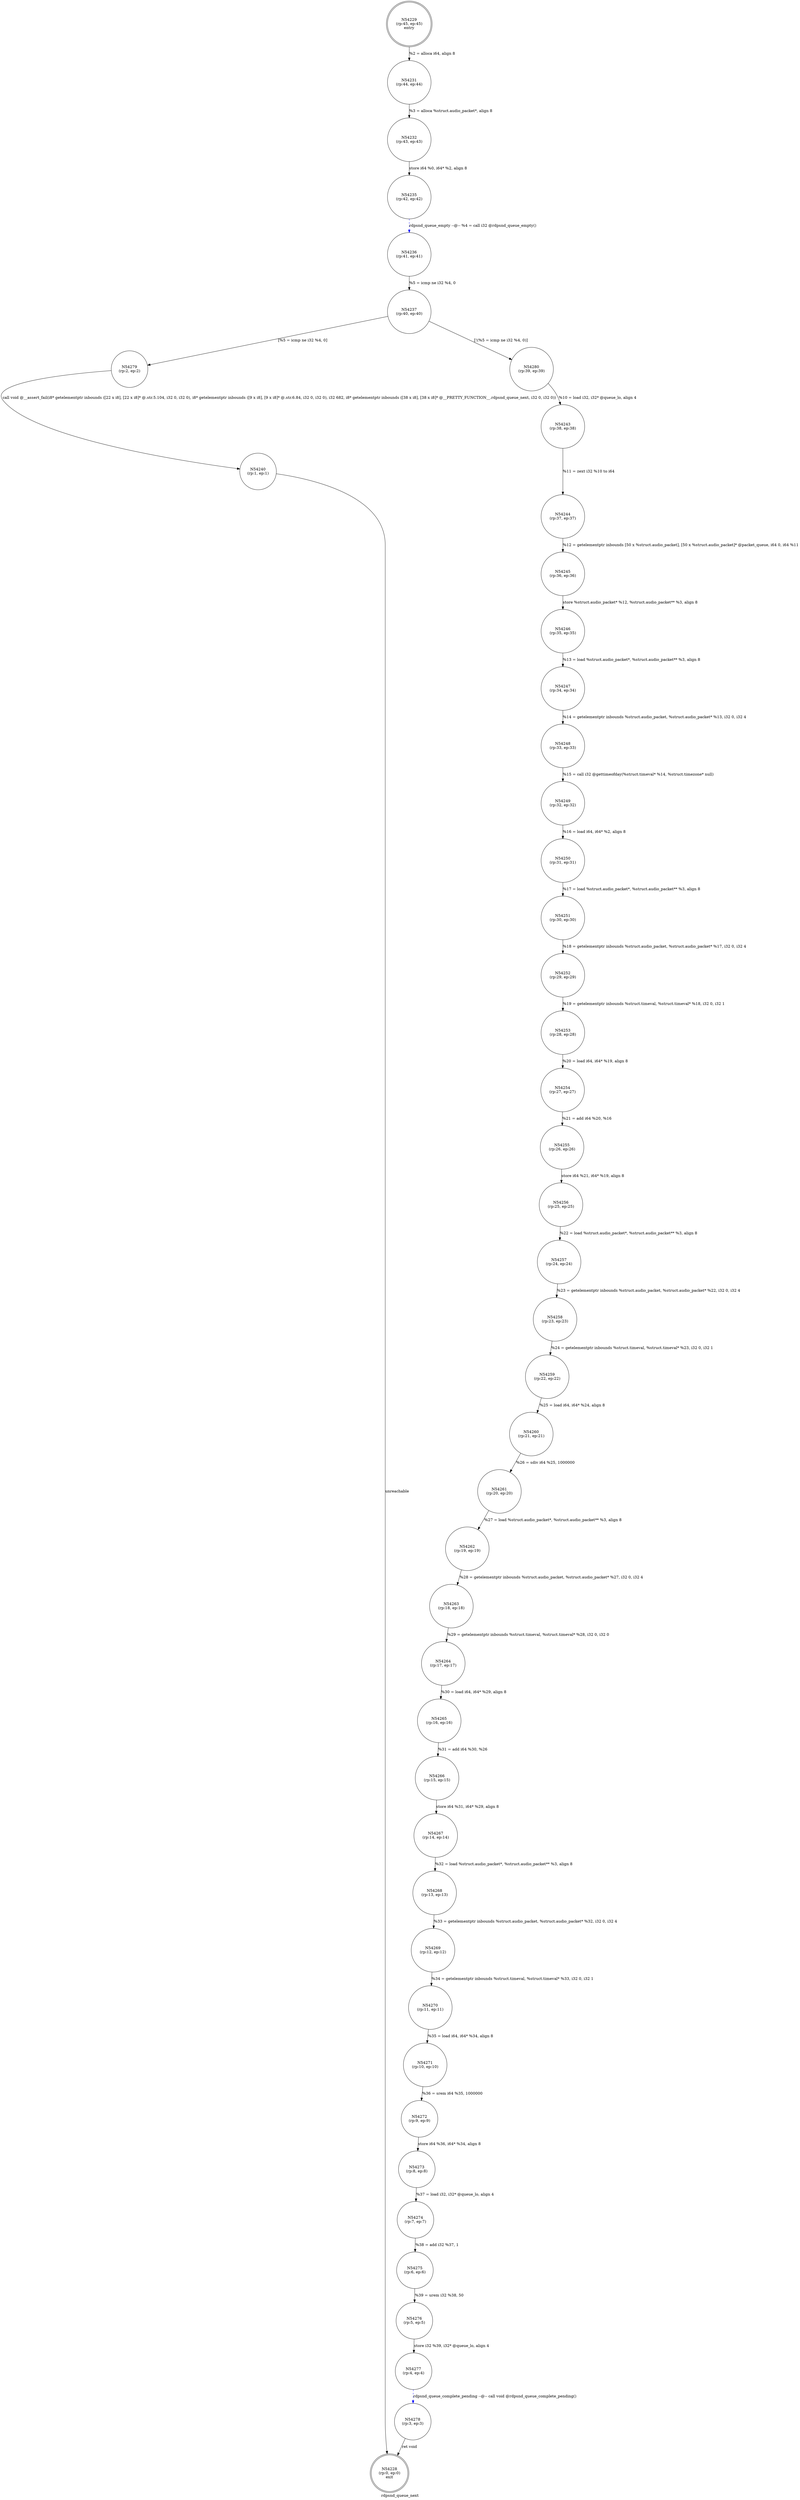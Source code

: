 digraph rdpsnd_queue_next {
label="rdpsnd_queue_next"
54228 [label="N54228\n(rp:0, ep:0)\nexit", shape="doublecircle"]
54229 [label="N54229\n(rp:45, ep:45)\nentry", shape="doublecircle"]
54229 -> 54231 [label="%2 = alloca i64, align 8"]
54231 [label="N54231\n(rp:44, ep:44)", shape="circle"]
54231 -> 54232 [label="%3 = alloca %struct.audio_packet*, align 8"]
54232 [label="N54232\n(rp:43, ep:43)", shape="circle"]
54232 -> 54235 [label="store i64 %0, i64* %2, align 8"]
54235 [label="N54235\n(rp:42, ep:42)", shape="circle"]
54235 -> 54236 [label="rdpsnd_queue_empty --@-- %4 = call i32 @rdpsnd_queue_empty()", style="dashed", color="blue"]
54236 [label="N54236\n(rp:41, ep:41)", shape="circle"]
54236 -> 54237 [label="%5 = icmp ne i32 %4, 0"]
54237 [label="N54237\n(rp:40, ep:40)", shape="circle"]
54237 -> 54279 [label="[%5 = icmp ne i32 %4, 0]"]
54237 -> 54280 [label="[!(%5 = icmp ne i32 %4, 0)]"]
54240 [label="N54240\n(rp:1, ep:1)", shape="circle"]
54240 -> 54228 [label="unreachable"]
54243 [label="N54243\n(rp:38, ep:38)", shape="circle"]
54243 -> 54244 [label="%11 = zext i32 %10 to i64"]
54244 [label="N54244\n(rp:37, ep:37)", shape="circle"]
54244 -> 54245 [label="%12 = getelementptr inbounds [50 x %struct.audio_packet], [50 x %struct.audio_packet]* @packet_queue, i64 0, i64 %11"]
54245 [label="N54245\n(rp:36, ep:36)", shape="circle"]
54245 -> 54246 [label="store %struct.audio_packet* %12, %struct.audio_packet** %3, align 8"]
54246 [label="N54246\n(rp:35, ep:35)", shape="circle"]
54246 -> 54247 [label="%13 = load %struct.audio_packet*, %struct.audio_packet** %3, align 8"]
54247 [label="N54247\n(rp:34, ep:34)", shape="circle"]
54247 -> 54248 [label="%14 = getelementptr inbounds %struct.audio_packet, %struct.audio_packet* %13, i32 0, i32 4"]
54248 [label="N54248\n(rp:33, ep:33)", shape="circle"]
54248 -> 54249 [label="%15 = call i32 @gettimeofday(%struct.timeval* %14, %struct.timezone* null)"]
54249 [label="N54249\n(rp:32, ep:32)", shape="circle"]
54249 -> 54250 [label="%16 = load i64, i64* %2, align 8"]
54250 [label="N54250\n(rp:31, ep:31)", shape="circle"]
54250 -> 54251 [label="%17 = load %struct.audio_packet*, %struct.audio_packet** %3, align 8"]
54251 [label="N54251\n(rp:30, ep:30)", shape="circle"]
54251 -> 54252 [label="%18 = getelementptr inbounds %struct.audio_packet, %struct.audio_packet* %17, i32 0, i32 4"]
54252 [label="N54252\n(rp:29, ep:29)", shape="circle"]
54252 -> 54253 [label="%19 = getelementptr inbounds %struct.timeval, %struct.timeval* %18, i32 0, i32 1"]
54253 [label="N54253\n(rp:28, ep:28)", shape="circle"]
54253 -> 54254 [label="%20 = load i64, i64* %19, align 8"]
54254 [label="N54254\n(rp:27, ep:27)", shape="circle"]
54254 -> 54255 [label="%21 = add i64 %20, %16"]
54255 [label="N54255\n(rp:26, ep:26)", shape="circle"]
54255 -> 54256 [label="store i64 %21, i64* %19, align 8"]
54256 [label="N54256\n(rp:25, ep:25)", shape="circle"]
54256 -> 54257 [label="%22 = load %struct.audio_packet*, %struct.audio_packet** %3, align 8"]
54257 [label="N54257\n(rp:24, ep:24)", shape="circle"]
54257 -> 54258 [label="%23 = getelementptr inbounds %struct.audio_packet, %struct.audio_packet* %22, i32 0, i32 4"]
54258 [label="N54258\n(rp:23, ep:23)", shape="circle"]
54258 -> 54259 [label="%24 = getelementptr inbounds %struct.timeval, %struct.timeval* %23, i32 0, i32 1"]
54259 [label="N54259\n(rp:22, ep:22)", shape="circle"]
54259 -> 54260 [label="%25 = load i64, i64* %24, align 8"]
54260 [label="N54260\n(rp:21, ep:21)", shape="circle"]
54260 -> 54261 [label="%26 = sdiv i64 %25, 1000000"]
54261 [label="N54261\n(rp:20, ep:20)", shape="circle"]
54261 -> 54262 [label="%27 = load %struct.audio_packet*, %struct.audio_packet** %3, align 8"]
54262 [label="N54262\n(rp:19, ep:19)", shape="circle"]
54262 -> 54263 [label="%28 = getelementptr inbounds %struct.audio_packet, %struct.audio_packet* %27, i32 0, i32 4"]
54263 [label="N54263\n(rp:18, ep:18)", shape="circle"]
54263 -> 54264 [label="%29 = getelementptr inbounds %struct.timeval, %struct.timeval* %28, i32 0, i32 0"]
54264 [label="N54264\n(rp:17, ep:17)", shape="circle"]
54264 -> 54265 [label="%30 = load i64, i64* %29, align 8"]
54265 [label="N54265\n(rp:16, ep:16)", shape="circle"]
54265 -> 54266 [label="%31 = add i64 %30, %26"]
54266 [label="N54266\n(rp:15, ep:15)", shape="circle"]
54266 -> 54267 [label="store i64 %31, i64* %29, align 8"]
54267 [label="N54267\n(rp:14, ep:14)", shape="circle"]
54267 -> 54268 [label="%32 = load %struct.audio_packet*, %struct.audio_packet** %3, align 8"]
54268 [label="N54268\n(rp:13, ep:13)", shape="circle"]
54268 -> 54269 [label="%33 = getelementptr inbounds %struct.audio_packet, %struct.audio_packet* %32, i32 0, i32 4"]
54269 [label="N54269\n(rp:12, ep:12)", shape="circle"]
54269 -> 54270 [label="%34 = getelementptr inbounds %struct.timeval, %struct.timeval* %33, i32 0, i32 1"]
54270 [label="N54270\n(rp:11, ep:11)", shape="circle"]
54270 -> 54271 [label="%35 = load i64, i64* %34, align 8"]
54271 [label="N54271\n(rp:10, ep:10)", shape="circle"]
54271 -> 54272 [label="%36 = srem i64 %35, 1000000"]
54272 [label="N54272\n(rp:9, ep:9)", shape="circle"]
54272 -> 54273 [label="store i64 %36, i64* %34, align 8"]
54273 [label="N54273\n(rp:8, ep:8)", shape="circle"]
54273 -> 54274 [label="%37 = load i32, i32* @queue_lo, align 4"]
54274 [label="N54274\n(rp:7, ep:7)", shape="circle"]
54274 -> 54275 [label="%38 = add i32 %37, 1"]
54275 [label="N54275\n(rp:6, ep:6)", shape="circle"]
54275 -> 54276 [label="%39 = urem i32 %38, 50"]
54276 [label="N54276\n(rp:5, ep:5)", shape="circle"]
54276 -> 54277 [label="store i32 %39, i32* @queue_lo, align 4"]
54277 [label="N54277\n(rp:4, ep:4)", shape="circle"]
54277 -> 54278 [label="rdpsnd_queue_complete_pending --@-- call void @rdpsnd_queue_complete_pending()", style="dashed", color="blue"]
54278 [label="N54278\n(rp:3, ep:3)", shape="circle"]
54278 -> 54228 [label="ret void"]
54279 [label="N54279\n(rp:2, ep:2)", shape="circle"]
54279 -> 54240 [label="call void @__assert_fail(i8* getelementptr inbounds ([22 x i8], [22 x i8]* @.str.5.104, i32 0, i32 0), i8* getelementptr inbounds ([9 x i8], [9 x i8]* @.str.6.84, i32 0, i32 0), i32 682, i8* getelementptr inbounds ([38 x i8], [38 x i8]* @__PRETTY_FUNCTION__.rdpsnd_queue_next, i32 0, i32 0))"]
54280 [label="N54280\n(rp:39, ep:39)", shape="circle"]
54280 -> 54243 [label="%10 = load i32, i32* @queue_lo, align 4"]
}
